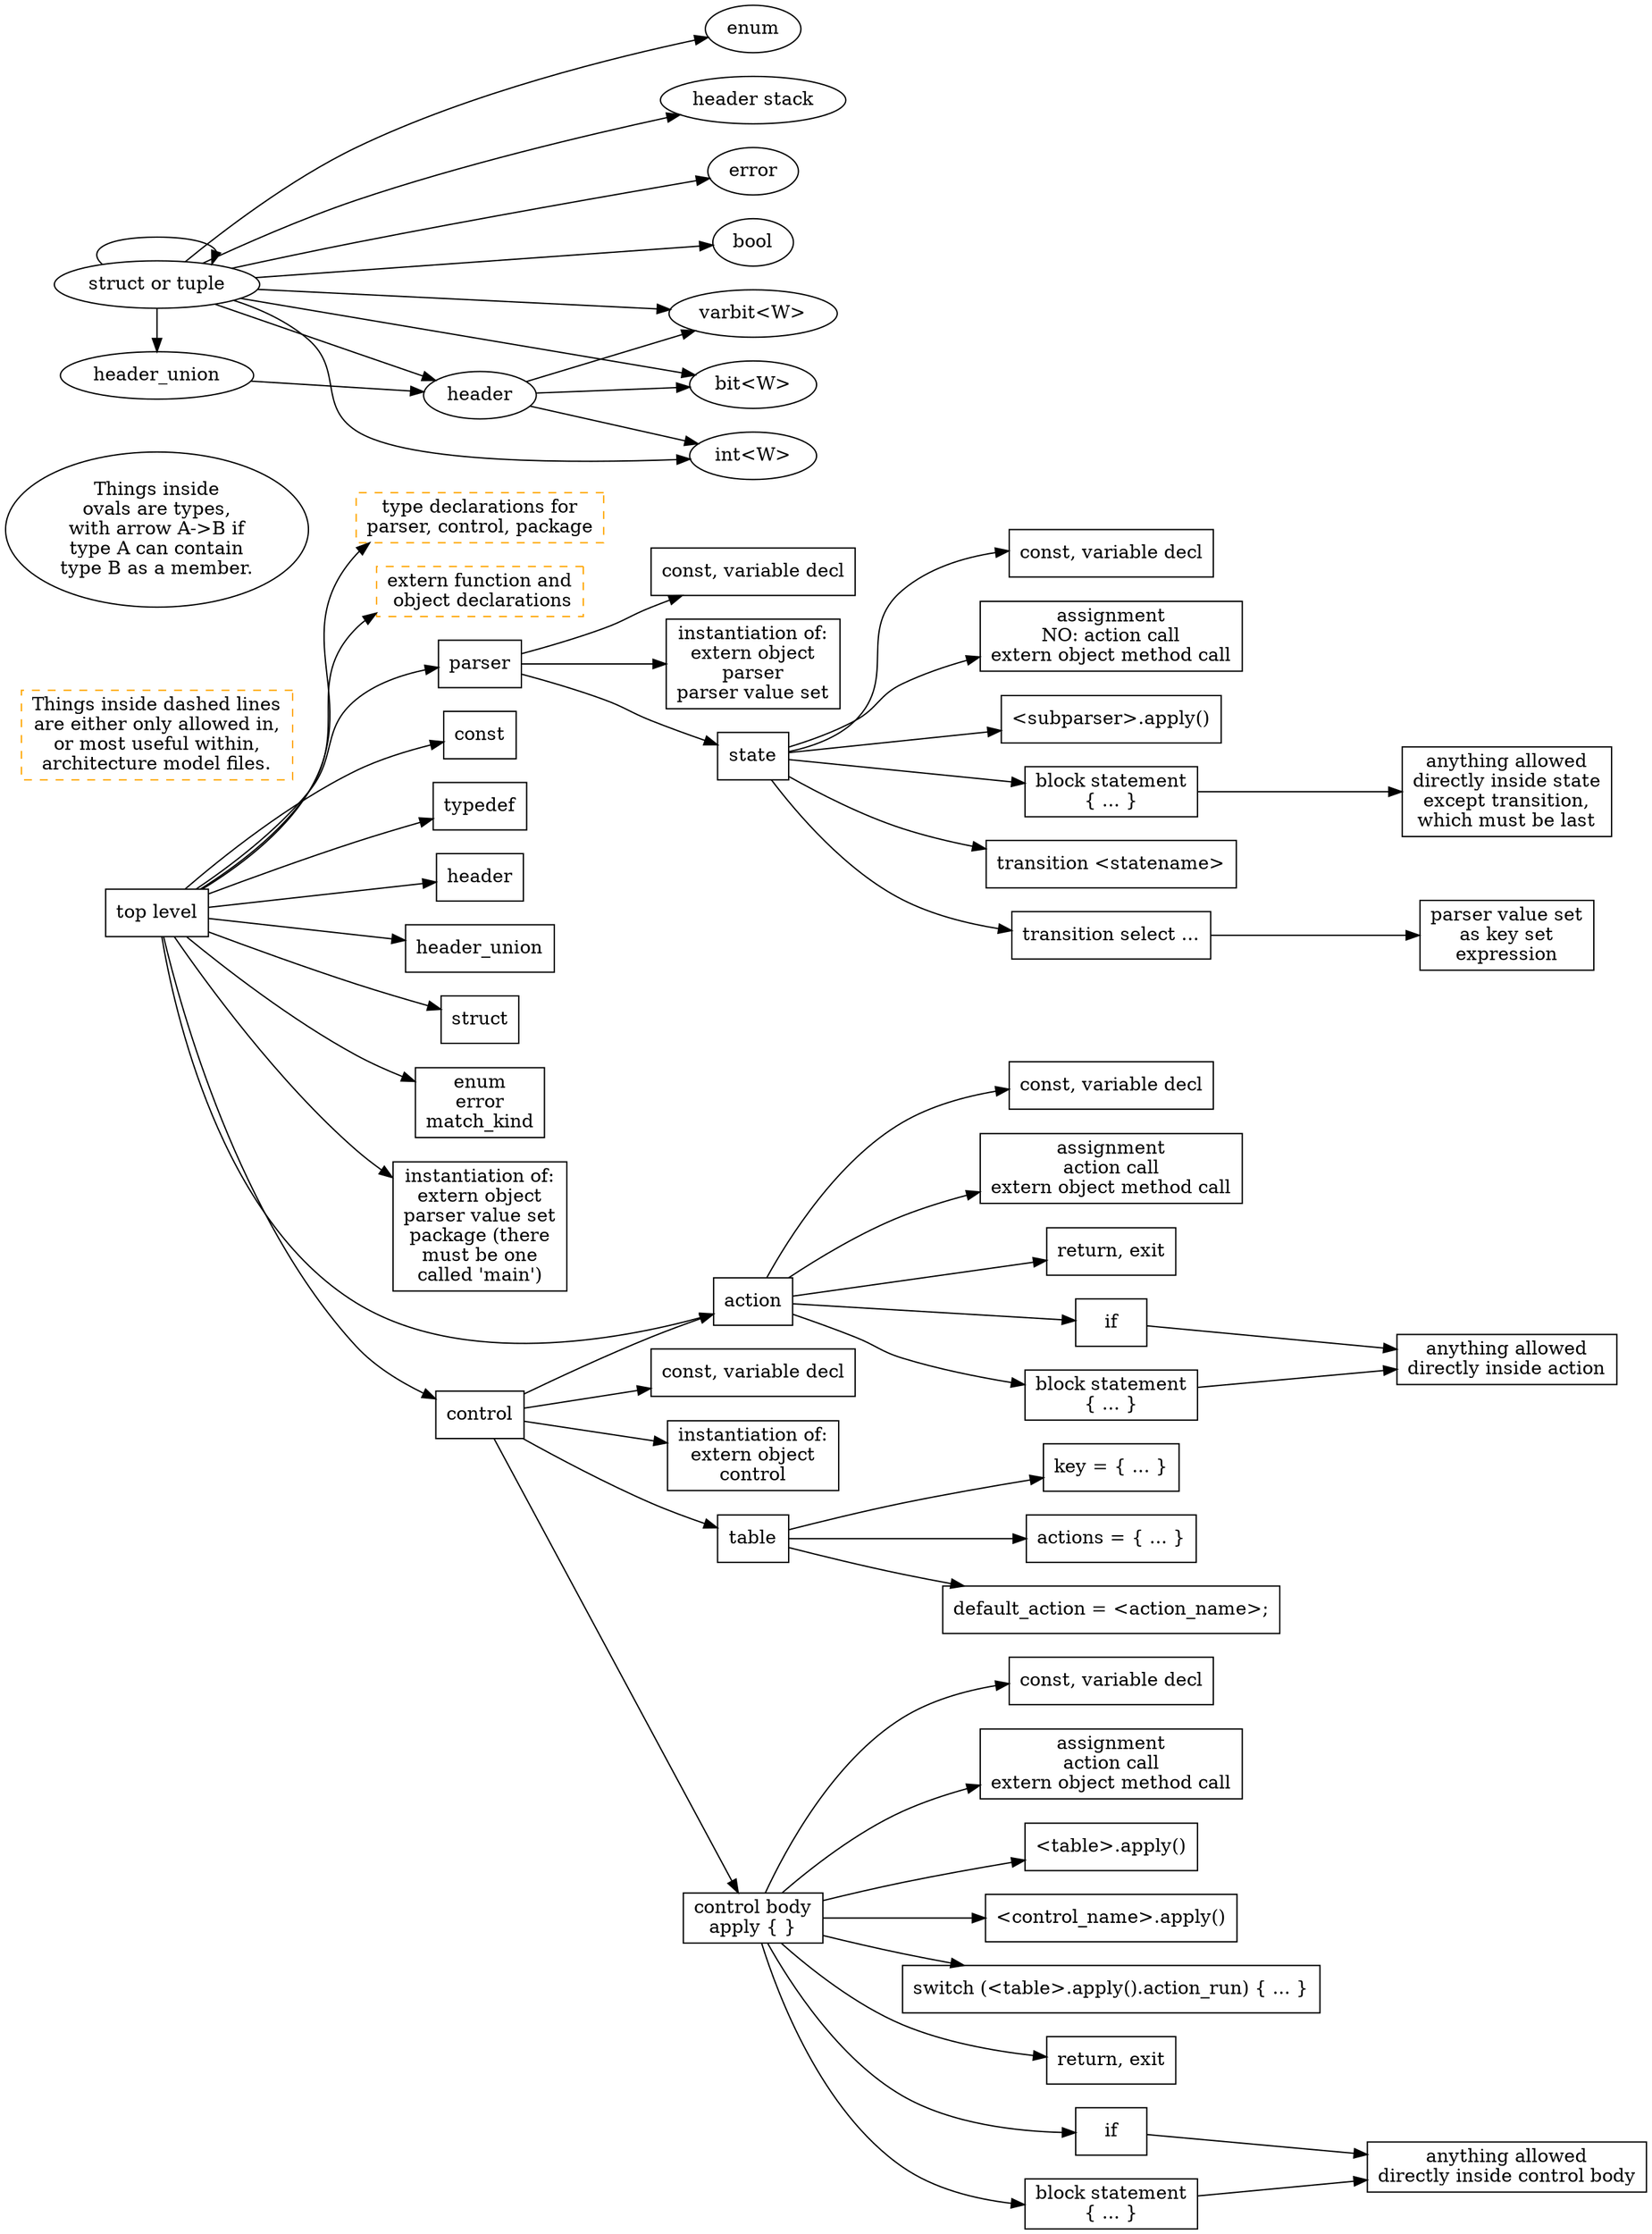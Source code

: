 digraph p4_16_allowed_construct_nesting {

    node [shape=box];
    rankdir=LR;
    
    toplevel [label="top level"];
    legend_bold_orange_box [label="Things inside dashed lines\nare either only allowed in,\nor most useful within,\narchitecture model files." style=dashed color=orange];

    toplevel -> typeDeclaration;
    typeDeclaration [label="type declarations for\nparser, control, package" style=dashed color=orange];
    toplevel -> externDeclaration;
    externDeclaration [label="extern function and\n object declarations" style=dashed color=orange];
    toplevel -> parserDeclaration;
    parserDeclaration [label="parser"];
    toplevel -> constantDeclaration1;
    constantDeclaration1 [label="const"];
    toplevel -> typedefDeclaration;
    typedefDeclaration [label="typedef"];
    toplevel -> headerTypeDeclaration;
    headerTypeDeclaration [label="header"];
    toplevel -> headerUnionDeclaration;
    headerUnionDeclaration [label="header_union"];
    toplevel -> structTypeDeclaration;
    structTypeDeclaration [label="struct"];
    toplevel -> enumErrorMatchKindDeclaration;
    enumErrorMatchKindDeclaration [label="enum\nerror\nmatch_kind"];
    toplevel -> Instantiation;
    Instantiation [label="instantiation of:\nextern object\nparser value set\npackage (there\nmust be one\ncalled 'main')"];
    toplevel -> actionDeclaration;
    actionDeclaration [label="action"];
    toplevel -> controlDeclaration;
    controlDeclaration [label="control"];

    // this is 'parser <name> (<parameters>) { ... }'
    parserDeclaration -> constantOrVariableDeclaration2;
    constantOrVariableDeclaration2 [label="const, variable decl"];
    parserDeclaration -> Instantiation2;
    Instantiation2 [label="instantiation of:\nextern object\nparser\nparser value set"];
    parserDeclaration -> parserState;

    parserState [label="state"];
    parserState -> constantOrVariableDeclaration3;
    constantOrVariableDeclaration3 [label="const, variable decl"];
    parserState -> assignmentActionMethodCallStatement3;
    assignmentActionMethodCallStatement3 [label="assignment\nNO: action call\nextern object method call"];
    parserState -> parserApplyCallStatement3;
    parserApplyCallStatement3 [label="<subparser>.apply()"];
    parserState -> blockStatement3;
    blockStatement3 [label="block statement\n{ ... }"];
    blockStatement3 -> blockStatementInParserState;
    blockStatementInParserState [label="anything allowed\ndirectly inside state\nexcept transition,\nwhich must be last"];
    parserState -> transitionStatement1;
    parserState -> transitionStatement2;
    transitionStatement1 [label="transition <statename>"];
    transitionStatement2 [label="transition select ..."];
    transitionStatement2 -> parserValueSetCall;
    parserValueSetCall [label="parser value set\nas key set\nexpression"];

    controlDeclaration -> constantOrVariableDeclaration4;
    constantOrVariableDeclaration4 [label="const, variable decl"];
    controlDeclaration -> Instantiation4;
    Instantiation4 [label="instantiation of:\nextern object\ncontrol"];
    controlDeclaration -> actionDeclaration;
    controlDeclaration -> tableDeclaration;
    controlDeclaration -> controlBody;
    controlBody [label="control body\napply { }"];

    tableDeclaration [label="table"];
    tableDeclaration -> tablePropertyKey;
    tablePropertyKey [label="key = { ... }"];
    tableDeclaration -> tablePropertyActions;
    tablePropertyActions [label="actions = { ... }"];
    tableDeclaration -> tablePropertyDefaultAction;
    tablePropertyDefaultAction [label="default_action = <action_name>;"];

    actionDeclaration -> constantOrVariableDeclaration5;
    constantOrVariableDeclaration5 [label="const, variable decl"];
    actionDeclaration -> assignmentActionMethodCallStatement5;
    assignmentActionMethodCallStatement5 [label="assignment\naction call\nextern object method call"];
    actionDeclaration -> returnOrExitStatement5;
    returnOrExitStatement5 [label="return, exit"];
    actionDeclaration -> conditionalStatement5;
    conditionalStatement5 [label="if"];
    conditionalStatement5 -> blockStatementInActionDeclaration;
    actionDeclaration -> blockStatement5;
    blockStatement5 [label="block statement\n{ ... }"];
    blockStatement5 -> blockStatementInActionDeclaration;
    blockStatementInActionDeclaration [label="anything allowed\ndirectly inside action"];

    // I am making up actionCallStatement.  It might most closely
    // correspond in P4_16 grammar to assignmentOrMethodCallStatement.
    //actionCallStatement

    controlBody -> constantOrVariableDeclaration6;
    constantOrVariableDeclaration6 [label="const, variable decl"];
    controlBody -> assignmentActionMethodCallStatement6;
    assignmentActionMethodCallStatement6 [label="assignment\naction call\nextern object method call"];
    controlBody -> tableApplyCall6;
    tableApplyCall6 [label="<table>.apply()"];
    controlBody -> controlCallStatement6;
    controlCallStatement6 [label="<control_name>.apply()"];
    controlBody -> switchStatement6;
    switchStatement6 [label="switch (<table>.apply().action_run) { ... }"];
    controlBody -> returnOrExitStatement6;
    returnOrExitStatement6 [label="return, exit"];
    controlBody -> conditionalStatement6;
    conditionalStatement6 [label="if"];
    conditionalStatement6 -> blockStatementInControlBody;
    controlBody -> blockStatement6;
    blockStatement6 [label="block statement\n{ ... }"];
    blockStatement6 -> blockStatementInControlBody;
    blockStatementInControlBody [label="anything allowed\ndirectly inside control body"];


    legend_oval [label="Things inside\novals are types,\nwith arrow A->B if\ntype A can contain\ntype B as a member." shape=oval];

    {
    rank=same;
    containerStructOrTuple [shape=oval label="struct or tuple"];
    //containerStruct [shape=oval label="struct"];
    //containerTuple [shape=oval label="tuple"];
    containerHeaderUnion [shape=oval label="header_union"];
    }

    {
    rank=same;
    containerHeader [shape=oval label="header"];
    }

    {
    rank=same;
    elementBitW [shape=oval label="bit<W>"];
    elementIntW [shape=oval label="int<W>"];
    elementVarbitW [shape=oval label="varbit<W>"];
    elementError [shape=oval label="error"];
    elementBool [shape=oval label="bool"];
    elementEnum [shape=oval label="enum"];
    elementHeaderStack [shape=oval label="header stack"];
    }

    containerHeader -> elementBitW;
    containerHeader -> elementIntW;
    containerHeader -> elementVarbitW;

    containerHeaderUnion -> containerHeader;

    containerStructOrTuple -> elementBitW;
    containerStructOrTuple -> elementIntW;
    containerStructOrTuple -> elementVarbitW;
    containerStructOrTuple -> elementError;
    containerStructOrTuple -> elementBool;
    containerStructOrTuple -> elementEnum;
    containerStructOrTuple -> containerHeader;
    containerStructOrTuple -> containerHeaderUnion;
    containerStructOrTuple -> elementHeaderStack;
    containerStructOrTuple -> containerStructOrTuple;
}
